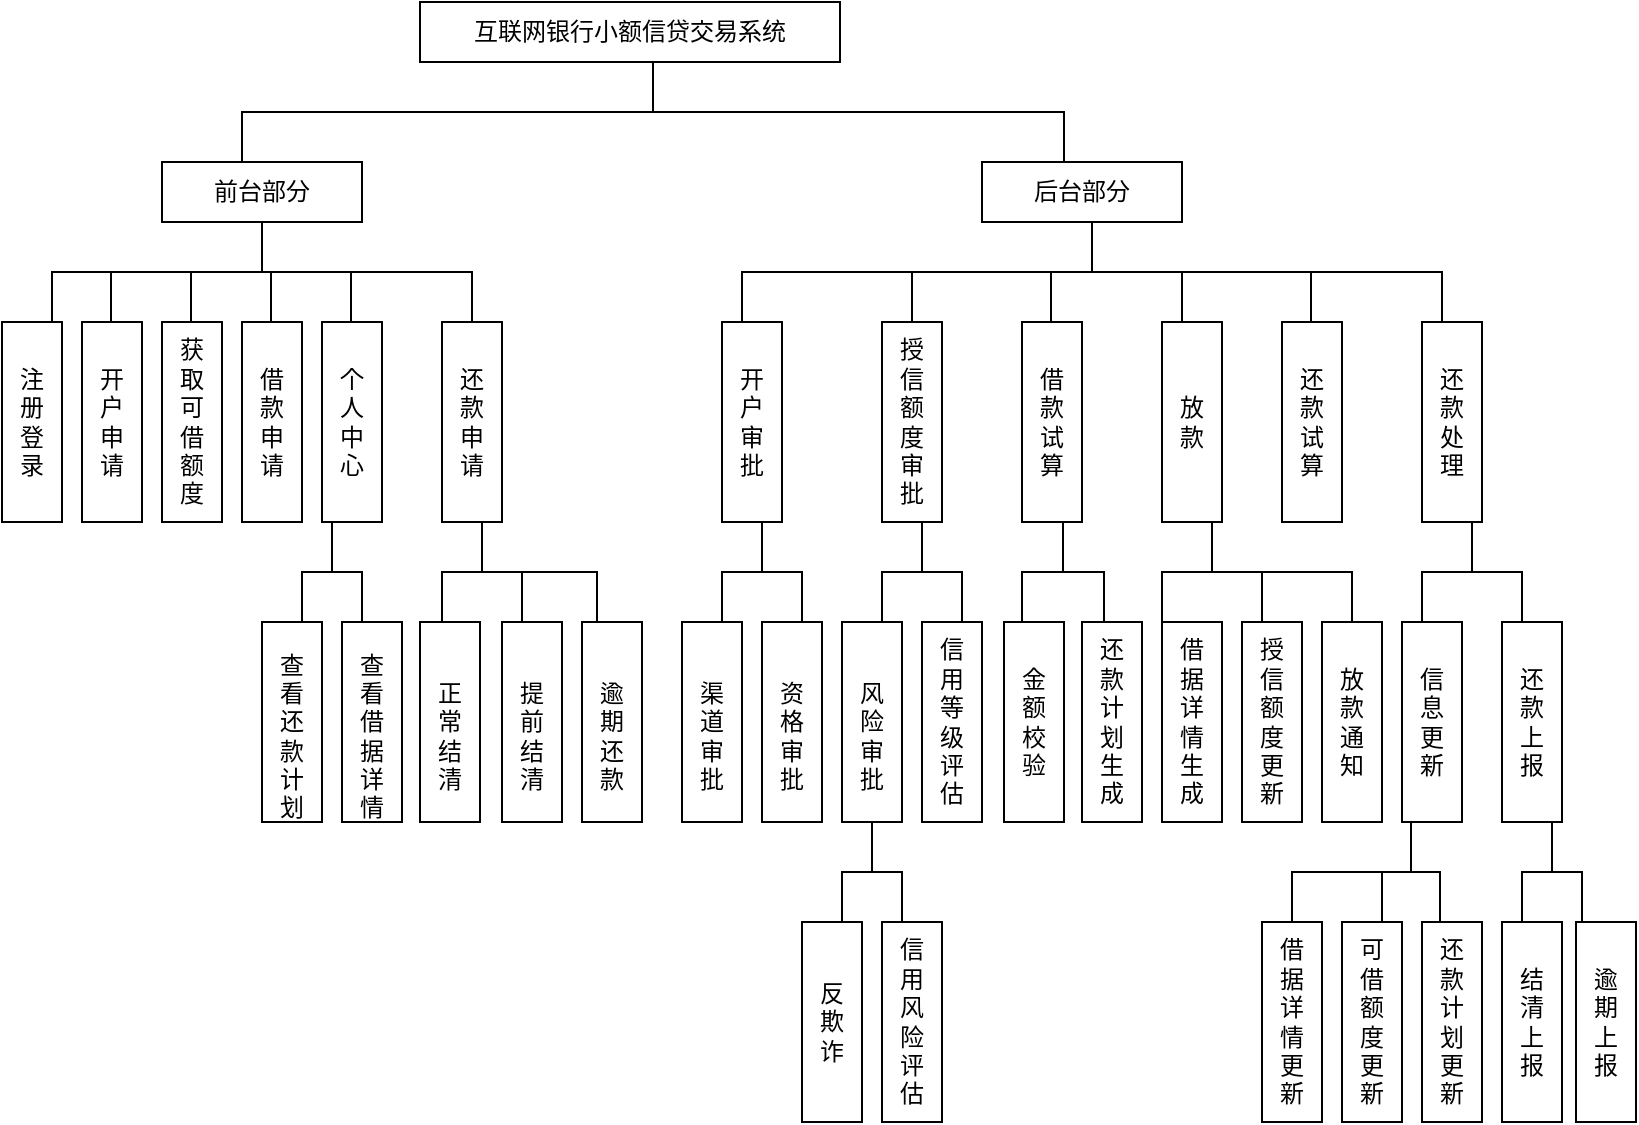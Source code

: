 <mxfile version="21.7.5" type="github">
  <diagram name="第 1 页" id="zgIXUTr1CyItr-jODKCV">
    <mxGraphModel dx="1173" dy="772" grid="1" gridSize="10" guides="1" tooltips="1" connect="1" arrows="1" fold="1" page="1" pageScale="1" pageWidth="827" pageHeight="1169" math="0" shadow="0">
      <root>
        <mxCell id="0" />
        <mxCell id="1" parent="0" />
        <mxCell id="nWyDoRCSZ0npVuXjyBTc-1" value="互联网银行小额信贷交易系统" style="rounded=0;whiteSpace=wrap;html=1;" parent="1" vertex="1">
          <mxGeometry x="214" y="120" width="210" height="30" as="geometry" />
        </mxCell>
        <mxCell id="nWyDoRCSZ0npVuXjyBTc-2" value="" style="strokeWidth=1;html=1;shape=mxgraph.flowchart.annotation_2;align=left;labelPosition=right;pointerEvents=1;direction=south;" parent="1" vertex="1">
          <mxGeometry x="125" y="150" width="411" height="50" as="geometry" />
        </mxCell>
        <mxCell id="nWyDoRCSZ0npVuXjyBTc-3" value="前台部分" style="rounded=0;whiteSpace=wrap;html=1;" parent="1" vertex="1">
          <mxGeometry x="85" y="200" width="100" height="30" as="geometry" />
        </mxCell>
        <mxCell id="nWyDoRCSZ0npVuXjyBTc-4" value="后台部分" style="rounded=0;whiteSpace=wrap;html=1;" parent="1" vertex="1">
          <mxGeometry x="495" y="200" width="100" height="30" as="geometry" />
        </mxCell>
        <mxCell id="nWyDoRCSZ0npVuXjyBTc-5" value="" style="strokeWidth=1;html=1;shape=mxgraph.flowchart.annotation_2;align=left;labelPosition=right;pointerEvents=1;direction=south;" parent="1" vertex="1">
          <mxGeometry x="30" y="230" width="210" height="50" as="geometry" />
        </mxCell>
        <mxCell id="nWyDoRCSZ0npVuXjyBTc-9" value="注&lt;br&gt;册&lt;br&gt;登&lt;br&gt;录" style="rounded=0;whiteSpace=wrap;html=1;direction=south;" parent="1" vertex="1">
          <mxGeometry x="5" y="280" width="30" height="100" as="geometry" />
        </mxCell>
        <mxCell id="nWyDoRCSZ0npVuXjyBTc-10" value="开&lt;br&gt;户&lt;br&gt;申&lt;br&gt;请" style="rounded=0;whiteSpace=wrap;html=1;direction=south;" parent="1" vertex="1">
          <mxGeometry x="45" y="280" width="30" height="100" as="geometry" />
        </mxCell>
        <mxCell id="nWyDoRCSZ0npVuXjyBTc-12" value="获&lt;br&gt;取&lt;br&gt;可&lt;br&gt;借&lt;br&gt;额&lt;br&gt;度" style="rounded=0;whiteSpace=wrap;html=1;direction=south;" parent="1" vertex="1">
          <mxGeometry x="85" y="280" width="30" height="100" as="geometry" />
        </mxCell>
        <mxCell id="nWyDoRCSZ0npVuXjyBTc-16" value="个&lt;br&gt;人&lt;br&gt;中&lt;br&gt;心" style="rounded=0;whiteSpace=wrap;html=1;direction=south;" parent="1" vertex="1">
          <mxGeometry x="165" y="280" width="30" height="100" as="geometry" />
        </mxCell>
        <mxCell id="nWyDoRCSZ0npVuXjyBTc-17" value="还&lt;br&gt;款&lt;br&gt;申&lt;br&gt;请" style="rounded=0;whiteSpace=wrap;html=1;direction=south;" parent="1" vertex="1">
          <mxGeometry x="225" y="280" width="30" height="100" as="geometry" />
        </mxCell>
        <mxCell id="nWyDoRCSZ0npVuXjyBTc-15" value="借&lt;br&gt;款&lt;br&gt;申&lt;br&gt;请" style="rounded=0;whiteSpace=wrap;html=1;direction=south;" parent="1" vertex="1">
          <mxGeometry x="125" y="280" width="30" height="100" as="geometry" />
        </mxCell>
        <mxCell id="nWyDoRCSZ0npVuXjyBTc-28" value="" style="strokeWidth=1;html=1;shape=mxgraph.flowchart.annotation_2;align=left;labelPosition=right;pointerEvents=1;direction=south;" parent="1" vertex="1">
          <mxGeometry x="375" y="230" width="350" height="50" as="geometry" />
        </mxCell>
        <mxCell id="nWyDoRCSZ0npVuXjyBTc-29" value="" style="strokeWidth=1;html=1;shape=mxgraph.flowchart.annotation_2;align=left;labelPosition=right;pointerEvents=1;direction=south;" parent="1" vertex="1">
          <mxGeometry x="155" y="380" width="30" height="50" as="geometry" />
        </mxCell>
        <mxCell id="nWyDoRCSZ0npVuXjyBTc-30" value="&lt;br&gt;查&lt;br&gt;看&lt;br&gt;还&lt;br&gt;款&lt;br&gt;计&lt;br&gt;划&lt;br&gt;" style="rounded=0;whiteSpace=wrap;html=1;direction=south;" parent="1" vertex="1">
          <mxGeometry x="135" y="430" width="30" height="100" as="geometry" />
        </mxCell>
        <mxCell id="nWyDoRCSZ0npVuXjyBTc-31" value="&lt;br&gt;查&lt;br&gt;看&lt;br&gt;借&lt;br&gt;据&lt;br&gt;详&lt;br&gt;情&lt;br&gt;" style="rounded=0;whiteSpace=wrap;html=1;direction=south;" parent="1" vertex="1">
          <mxGeometry x="175" y="430" width="30" height="100" as="geometry" />
        </mxCell>
        <mxCell id="nWyDoRCSZ0npVuXjyBTc-46" style="edgeStyle=orthogonalEdgeStyle;rounded=0;orthogonalLoop=1;jettySize=auto;html=1;entryX=0;entryY=0.75;entryDx=0;entryDy=0;endArrow=none;endFill=0;strokeWidth=1;" parent="1" source="nWyDoRCSZ0npVuXjyBTc-38" target="nWyDoRCSZ0npVuXjyBTc-44" edge="1">
          <mxGeometry relative="1" as="geometry" />
        </mxCell>
        <mxCell id="nWyDoRCSZ0npVuXjyBTc-38" value="" style="strokeWidth=1;html=1;shape=mxgraph.flowchart.annotation_2;align=left;labelPosition=right;pointerEvents=1;direction=south;" parent="1" vertex="1">
          <mxGeometry x="225" y="380" width="40" height="50" as="geometry" />
        </mxCell>
        <mxCell id="nWyDoRCSZ0npVuXjyBTc-39" value="&lt;br&gt;正&lt;br&gt;常&lt;br&gt;结&lt;br&gt;清" style="rounded=0;whiteSpace=wrap;html=1;direction=south;" parent="1" vertex="1">
          <mxGeometry x="214" y="430" width="30" height="100" as="geometry" />
        </mxCell>
        <mxCell id="nWyDoRCSZ0npVuXjyBTc-40" value="&lt;br&gt;提&lt;br&gt;前&lt;br&gt;结&lt;br&gt;清" style="rounded=0;whiteSpace=wrap;html=1;direction=south;" parent="1" vertex="1">
          <mxGeometry x="255" y="430" width="30" height="100" as="geometry" />
        </mxCell>
        <mxCell id="nWyDoRCSZ0npVuXjyBTc-44" value="&lt;br&gt;逾&lt;br&gt;期&lt;br&gt;还&lt;br&gt;款" style="rounded=0;whiteSpace=wrap;html=1;direction=south;" parent="1" vertex="1">
          <mxGeometry x="295" y="430" width="30" height="100" as="geometry" />
        </mxCell>
        <mxCell id="nWyDoRCSZ0npVuXjyBTc-47" value="开&lt;br&gt;户&lt;br&gt;审&lt;br&gt;批" style="rounded=0;whiteSpace=wrap;html=1;direction=south;" parent="1" vertex="1">
          <mxGeometry x="365" y="280" width="30" height="100" as="geometry" />
        </mxCell>
        <mxCell id="nWyDoRCSZ0npVuXjyBTc-55" value="" style="edgeStyle=orthogonalEdgeStyle;rounded=0;orthogonalLoop=1;jettySize=auto;html=1;endArrow=none;endFill=0;strokeWidth=1;" parent="1" source="nWyDoRCSZ0npVuXjyBTc-49" edge="1">
          <mxGeometry relative="1" as="geometry">
            <mxPoint x="460" y="255" as="targetPoint" />
          </mxGeometry>
        </mxCell>
        <mxCell id="nWyDoRCSZ0npVuXjyBTc-49" value="授&lt;br&gt;信&lt;br&gt;额&lt;br&gt;度&lt;br&gt;审&lt;br&gt;批" style="rounded=0;whiteSpace=wrap;html=1;direction=south;" parent="1" vertex="1">
          <mxGeometry x="445" y="280" width="30" height="100" as="geometry" />
        </mxCell>
        <mxCell id="nWyDoRCSZ0npVuXjyBTc-50" value="借&lt;br&gt;款&lt;br&gt;试&lt;br&gt;算" style="rounded=0;whiteSpace=wrap;html=1;direction=south;" parent="1" vertex="1">
          <mxGeometry x="515" y="280" width="30" height="100" as="geometry" />
        </mxCell>
        <mxCell id="nWyDoRCSZ0npVuXjyBTc-51" value="放&lt;br&gt;款" style="rounded=0;whiteSpace=wrap;html=1;direction=south;" parent="1" vertex="1">
          <mxGeometry x="585" y="280" width="30" height="100" as="geometry" />
        </mxCell>
        <mxCell id="nWyDoRCSZ0npVuXjyBTc-52" value="还&lt;br&gt;款&lt;br&gt;试&lt;br&gt;算" style="rounded=0;whiteSpace=wrap;html=1;direction=south;" parent="1" vertex="1">
          <mxGeometry x="645" y="280" width="30" height="100" as="geometry" />
        </mxCell>
        <mxCell id="nWyDoRCSZ0npVuXjyBTc-57" value="" style="edgeStyle=orthogonalEdgeStyle;rounded=0;orthogonalLoop=1;jettySize=auto;html=1;endArrow=none;endFill=0;strokeWidth=1;" parent="1" edge="1">
          <mxGeometry relative="1" as="geometry">
            <mxPoint x="529.5" y="280" as="sourcePoint" />
            <mxPoint x="529.5" y="255" as="targetPoint" />
          </mxGeometry>
        </mxCell>
        <mxCell id="nWyDoRCSZ0npVuXjyBTc-53" value="还&lt;br&gt;款&lt;br&gt;处&lt;br&gt;理" style="rounded=0;whiteSpace=wrap;html=1;direction=south;" parent="1" vertex="1">
          <mxGeometry x="715" y="280" width="30" height="100" as="geometry" />
        </mxCell>
        <mxCell id="nWyDoRCSZ0npVuXjyBTc-60" value="" style="edgeStyle=orthogonalEdgeStyle;rounded=0;orthogonalLoop=1;jettySize=auto;html=1;endArrow=none;endFill=0;strokeWidth=1;" parent="1" edge="1">
          <mxGeometry relative="1" as="geometry">
            <mxPoint x="595" y="280" as="sourcePoint" />
            <mxPoint x="595" y="255" as="targetPoint" />
          </mxGeometry>
        </mxCell>
        <mxCell id="nWyDoRCSZ0npVuXjyBTc-61" value="" style="edgeStyle=orthogonalEdgeStyle;rounded=0;orthogonalLoop=1;jettySize=auto;html=1;endArrow=none;endFill=0;strokeWidth=1;" parent="1" edge="1">
          <mxGeometry relative="1" as="geometry">
            <mxPoint x="659.5" y="280" as="sourcePoint" />
            <mxPoint x="659.5" y="255" as="targetPoint" />
          </mxGeometry>
        </mxCell>
        <mxCell id="nWyDoRCSZ0npVuXjyBTc-62" value="" style="edgeStyle=orthogonalEdgeStyle;rounded=0;orthogonalLoop=1;jettySize=auto;html=1;endArrow=none;endFill=0;strokeWidth=1;" parent="1" edge="1">
          <mxGeometry relative="1" as="geometry">
            <mxPoint x="59.5" y="280" as="sourcePoint" />
            <mxPoint x="59.5" y="255" as="targetPoint" />
          </mxGeometry>
        </mxCell>
        <mxCell id="nWyDoRCSZ0npVuXjyBTc-63" value="" style="edgeStyle=orthogonalEdgeStyle;rounded=0;orthogonalLoop=1;jettySize=auto;html=1;endArrow=none;endFill=0;strokeWidth=1;" parent="1" edge="1">
          <mxGeometry relative="1" as="geometry">
            <mxPoint x="99.5" y="280" as="sourcePoint" />
            <mxPoint x="99.5" y="255" as="targetPoint" />
          </mxGeometry>
        </mxCell>
        <mxCell id="nWyDoRCSZ0npVuXjyBTc-64" value="" style="edgeStyle=orthogonalEdgeStyle;rounded=0;orthogonalLoop=1;jettySize=auto;html=1;endArrow=none;endFill=0;strokeWidth=1;" parent="1" edge="1">
          <mxGeometry relative="1" as="geometry">
            <mxPoint x="139.5" y="280" as="sourcePoint" />
            <mxPoint x="139.5" y="255" as="targetPoint" />
          </mxGeometry>
        </mxCell>
        <mxCell id="nWyDoRCSZ0npVuXjyBTc-65" value="" style="edgeStyle=orthogonalEdgeStyle;rounded=0;orthogonalLoop=1;jettySize=auto;html=1;endArrow=none;endFill=0;strokeWidth=1;" parent="1" edge="1">
          <mxGeometry relative="1" as="geometry">
            <mxPoint x="179.5" y="280" as="sourcePoint" />
            <mxPoint x="179.5" y="255" as="targetPoint" />
          </mxGeometry>
        </mxCell>
        <mxCell id="nWyDoRCSZ0npVuXjyBTc-66" value="" style="strokeWidth=1;html=1;shape=mxgraph.flowchart.annotation_2;align=left;labelPosition=right;pointerEvents=1;direction=south;" parent="1" vertex="1">
          <mxGeometry x="365" y="380" width="40" height="50" as="geometry" />
        </mxCell>
        <mxCell id="nWyDoRCSZ0npVuXjyBTc-67" value="&lt;br&gt;渠&lt;br&gt;道&lt;br&gt;审&lt;br&gt;批&lt;br&gt;" style="rounded=0;whiteSpace=wrap;html=1;direction=south;" parent="1" vertex="1">
          <mxGeometry x="345" y="430" width="30" height="100" as="geometry" />
        </mxCell>
        <mxCell id="nWyDoRCSZ0npVuXjyBTc-68" value="&lt;br&gt;资&lt;br&gt;格&lt;br&gt;审&lt;br&gt;批" style="rounded=0;whiteSpace=wrap;html=1;direction=south;" parent="1" vertex="1">
          <mxGeometry x="385" y="430" width="30" height="100" as="geometry" />
        </mxCell>
        <mxCell id="nWyDoRCSZ0npVuXjyBTc-69" value="" style="strokeWidth=1;html=1;shape=mxgraph.flowchart.annotation_2;align=left;labelPosition=right;pointerEvents=1;direction=south;" parent="1" vertex="1">
          <mxGeometry x="445" y="380" width="40" height="50" as="geometry" />
        </mxCell>
        <mxCell id="nWyDoRCSZ0npVuXjyBTc-70" value="&lt;br&gt;风&lt;br&gt;险&lt;br&gt;审&lt;br&gt;批" style="rounded=0;whiteSpace=wrap;html=1;direction=south;" parent="1" vertex="1">
          <mxGeometry x="425" y="430" width="30" height="100" as="geometry" />
        </mxCell>
        <mxCell id="nWyDoRCSZ0npVuXjyBTc-71" value="信&lt;br&gt;用&lt;br&gt;等&lt;br&gt;级&lt;br&gt;评&lt;br&gt;估" style="rounded=0;whiteSpace=wrap;html=1;direction=south;" parent="1" vertex="1">
          <mxGeometry x="465" y="430" width="30" height="100" as="geometry" />
        </mxCell>
        <mxCell id="nWyDoRCSZ0npVuXjyBTc-72" value="" style="strokeWidth=1;html=1;shape=mxgraph.flowchart.annotation_2;align=left;labelPosition=right;pointerEvents=1;direction=south;" parent="1" vertex="1">
          <mxGeometry x="425" y="530" width="30" height="50" as="geometry" />
        </mxCell>
        <mxCell id="nWyDoRCSZ0npVuXjyBTc-73" value="反&lt;br&gt;欺&lt;br&gt;诈" style="rounded=0;whiteSpace=wrap;html=1;direction=south;" parent="1" vertex="1">
          <mxGeometry x="405" y="580" width="30" height="100" as="geometry" />
        </mxCell>
        <mxCell id="nWyDoRCSZ0npVuXjyBTc-74" value="信&lt;br&gt;用&lt;br&gt;风&lt;br&gt;险&lt;br&gt;评&lt;br&gt;估" style="rounded=0;whiteSpace=wrap;html=1;direction=south;" parent="1" vertex="1">
          <mxGeometry x="445" y="580" width="30" height="100" as="geometry" />
        </mxCell>
        <mxCell id="nWyDoRCSZ0npVuXjyBTc-75" value="" style="strokeWidth=1;html=1;shape=mxgraph.flowchart.annotation_2;align=left;labelPosition=right;pointerEvents=1;direction=south;" parent="1" vertex="1">
          <mxGeometry x="515" y="380" width="41" height="50" as="geometry" />
        </mxCell>
        <mxCell id="nWyDoRCSZ0npVuXjyBTc-76" value="金&lt;br&gt;额&lt;br&gt;校&lt;br&gt;验" style="rounded=0;whiteSpace=wrap;html=1;direction=south;" parent="1" vertex="1">
          <mxGeometry x="506" y="430" width="30" height="100" as="geometry" />
        </mxCell>
        <mxCell id="nWyDoRCSZ0npVuXjyBTc-79" value="还&lt;br&gt;款&lt;br&gt;计&lt;br&gt;划&lt;br&gt;生&lt;br&gt;成" style="rounded=0;whiteSpace=wrap;html=1;direction=south;" parent="1" vertex="1">
          <mxGeometry x="545" y="430" width="30" height="100" as="geometry" />
        </mxCell>
        <mxCell id="nWyDoRCSZ0npVuXjyBTc-84" style="edgeStyle=orthogonalEdgeStyle;rounded=0;orthogonalLoop=1;jettySize=auto;html=1;entryX=0;entryY=0.5;entryDx=0;entryDy=0;strokeWidth=1;endArrow=none;endFill=0;" parent="1" source="nWyDoRCSZ0npVuXjyBTc-80" target="nWyDoRCSZ0npVuXjyBTc-83" edge="1">
          <mxGeometry relative="1" as="geometry" />
        </mxCell>
        <mxCell id="nWyDoRCSZ0npVuXjyBTc-80" value="" style="strokeWidth=1;html=1;shape=mxgraph.flowchart.annotation_2;align=left;labelPosition=right;pointerEvents=1;direction=south;" parent="1" vertex="1">
          <mxGeometry x="585" y="380" width="50" height="50" as="geometry" />
        </mxCell>
        <mxCell id="nWyDoRCSZ0npVuXjyBTc-81" value="借&lt;br&gt;据&lt;br&gt;详&lt;br&gt;情&lt;br&gt;生&lt;br&gt;成" style="rounded=0;whiteSpace=wrap;html=1;direction=south;" parent="1" vertex="1">
          <mxGeometry x="585" y="430" width="30" height="100" as="geometry" />
        </mxCell>
        <mxCell id="nWyDoRCSZ0npVuXjyBTc-82" value="授&lt;br&gt;信&lt;br&gt;额&lt;br&gt;度&lt;br&gt;更&lt;br&gt;新" style="rounded=0;whiteSpace=wrap;html=1;direction=south;" parent="1" vertex="1">
          <mxGeometry x="625" y="430" width="30" height="100" as="geometry" />
        </mxCell>
        <mxCell id="nWyDoRCSZ0npVuXjyBTc-83" value="放&lt;br&gt;款&lt;br&gt;通&lt;br&gt;知" style="rounded=0;whiteSpace=wrap;html=1;direction=south;" parent="1" vertex="1">
          <mxGeometry x="665" y="430" width="30" height="100" as="geometry" />
        </mxCell>
        <mxCell id="nWyDoRCSZ0npVuXjyBTc-85" value="" style="strokeWidth=1;html=1;shape=mxgraph.flowchart.annotation_2;align=left;labelPosition=right;pointerEvents=1;direction=south;" parent="1" vertex="1">
          <mxGeometry x="715" y="380" width="50" height="50" as="geometry" />
        </mxCell>
        <mxCell id="nWyDoRCSZ0npVuXjyBTc-86" value="信&lt;br&gt;息&lt;br&gt;更&lt;br&gt;新" style="rounded=0;whiteSpace=wrap;html=1;direction=south;" parent="1" vertex="1">
          <mxGeometry x="705" y="430" width="30" height="100" as="geometry" />
        </mxCell>
        <mxCell id="nWyDoRCSZ0npVuXjyBTc-87" value="还&lt;br&gt;款&lt;br&gt;上&lt;br&gt;报" style="rounded=0;whiteSpace=wrap;html=1;direction=south;" parent="1" vertex="1">
          <mxGeometry x="755" y="430" width="30" height="100" as="geometry" />
        </mxCell>
        <mxCell id="nWyDoRCSZ0npVuXjyBTc-92" style="edgeStyle=orthogonalEdgeStyle;rounded=0;orthogonalLoop=1;jettySize=auto;html=1;entryX=0;entryY=0.5;entryDx=0;entryDy=0;endArrow=none;endFill=0;strokeWidth=1;" parent="1" source="nWyDoRCSZ0npVuXjyBTc-88" target="nWyDoRCSZ0npVuXjyBTc-91" edge="1">
          <mxGeometry relative="1" as="geometry" />
        </mxCell>
        <mxCell id="nWyDoRCSZ0npVuXjyBTc-88" value="" style="strokeWidth=1;html=1;shape=mxgraph.flowchart.annotation_2;align=left;labelPosition=right;pointerEvents=1;direction=south;" parent="1" vertex="1">
          <mxGeometry x="695" y="530" width="29" height="50" as="geometry" />
        </mxCell>
        <mxCell id="nWyDoRCSZ0npVuXjyBTc-89" value="可&lt;br&gt;借&lt;br&gt;额&lt;br&gt;度&lt;br&gt;更&lt;br&gt;新" style="rounded=0;whiteSpace=wrap;html=1;direction=south;" parent="1" vertex="1">
          <mxGeometry x="675" y="580" width="30" height="100" as="geometry" />
        </mxCell>
        <mxCell id="nWyDoRCSZ0npVuXjyBTc-90" value="还&lt;br&gt;款&lt;br&gt;计&lt;br&gt;划&lt;br&gt;更&lt;br&gt;新" style="rounded=0;whiteSpace=wrap;html=1;direction=south;" parent="1" vertex="1">
          <mxGeometry x="715" y="580" width="30" height="100" as="geometry" />
        </mxCell>
        <mxCell id="nWyDoRCSZ0npVuXjyBTc-91" value="借&lt;br&gt;据&lt;br&gt;详&lt;br&gt;情&lt;br&gt;更&lt;br&gt;新" style="rounded=0;whiteSpace=wrap;html=1;direction=south;" parent="1" vertex="1">
          <mxGeometry x="635" y="580" width="30" height="100" as="geometry" />
        </mxCell>
        <mxCell id="nWyDoRCSZ0npVuXjyBTc-97" value="" style="strokeWidth=1;html=1;shape=mxgraph.flowchart.annotation_2;align=left;labelPosition=right;pointerEvents=1;direction=south;" parent="1" vertex="1">
          <mxGeometry x="765" y="530" width="30" height="50" as="geometry" />
        </mxCell>
        <mxCell id="nWyDoRCSZ0npVuXjyBTc-98" value="结&lt;br&gt;清&lt;br&gt;上&lt;br&gt;报" style="rounded=0;whiteSpace=wrap;html=1;direction=south;" parent="1" vertex="1">
          <mxGeometry x="755" y="580" width="30" height="100" as="geometry" />
        </mxCell>
        <mxCell id="nWyDoRCSZ0npVuXjyBTc-99" value="逾&lt;br&gt;期&lt;br&gt;上&lt;br&gt;报" style="rounded=0;whiteSpace=wrap;html=1;direction=south;" parent="1" vertex="1">
          <mxGeometry x="792" y="580" width="30" height="100" as="geometry" />
        </mxCell>
      </root>
    </mxGraphModel>
  </diagram>
</mxfile>
